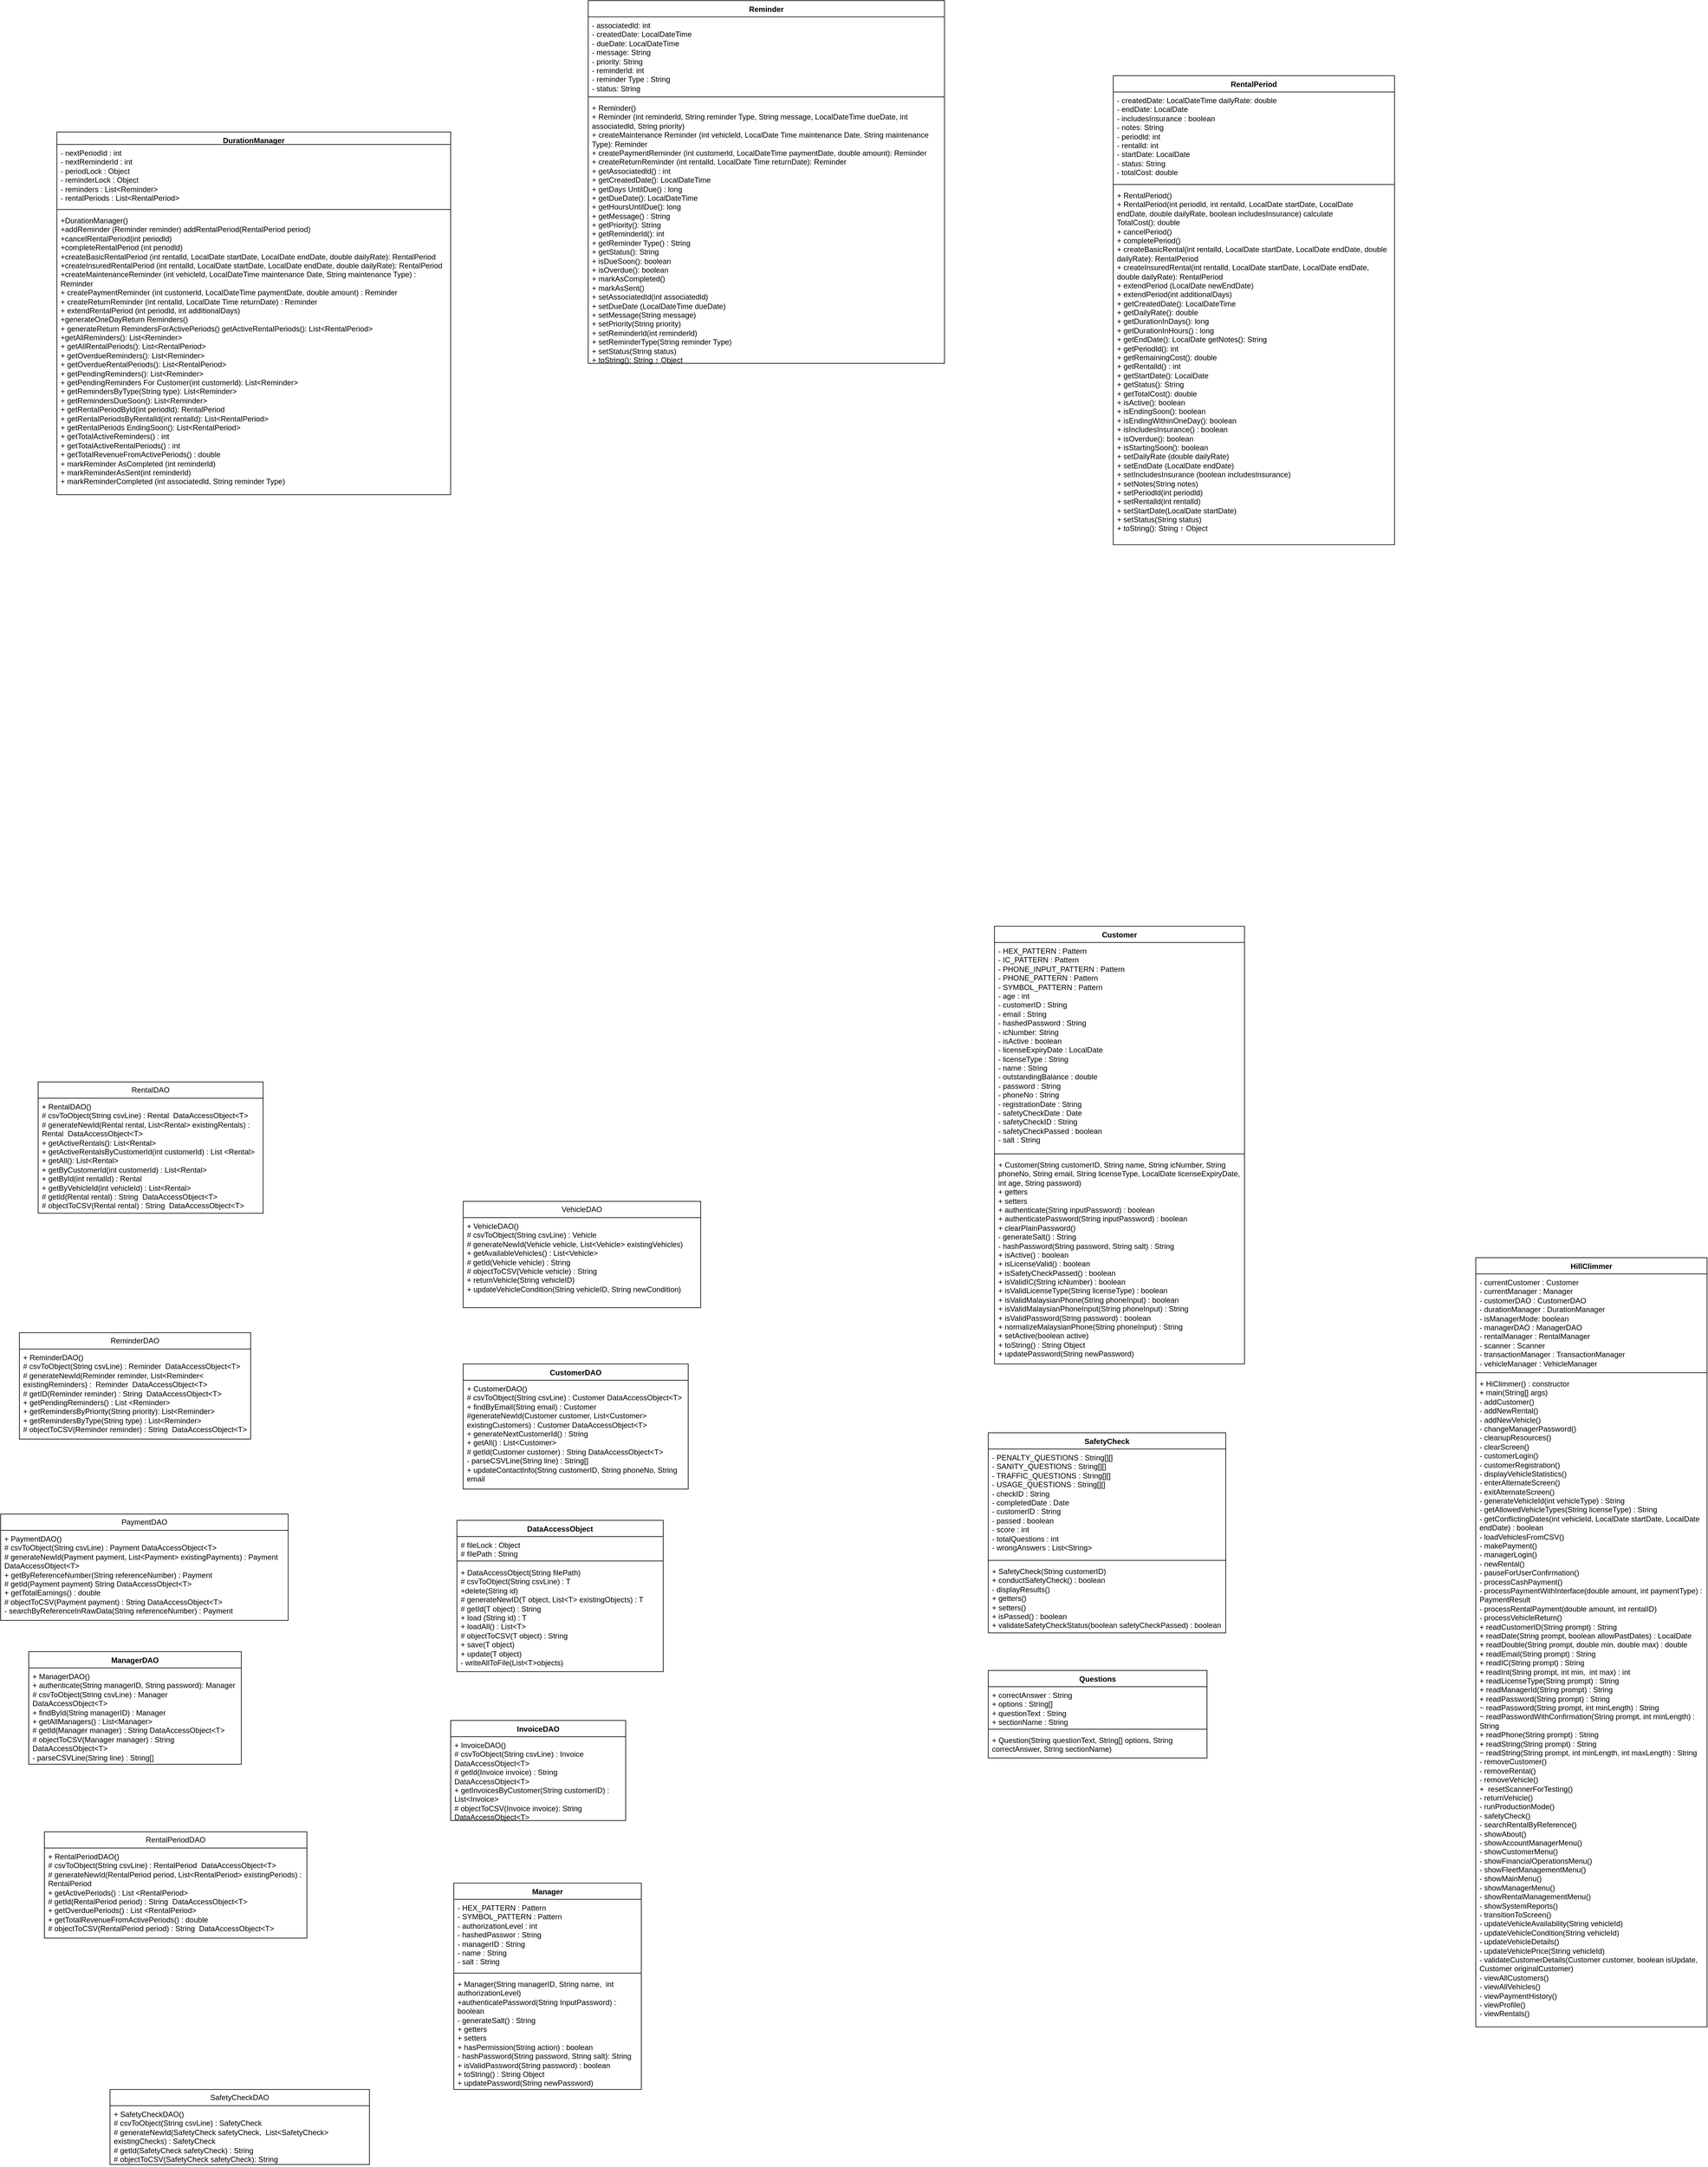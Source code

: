 <mxfile version="28.2.3">
  <diagram name="Page-1" id="KUWia0mi56MD-sfbcHVG">
    <mxGraphModel dx="4313" dy="4135" grid="1" gridSize="10" guides="1" tooltips="1" connect="1" arrows="1" fold="1" page="1" pageScale="1" pageWidth="850" pageHeight="1100" math="0" shadow="0">
      <root>
        <mxCell id="0" />
        <mxCell id="1" parent="0" />
        <mxCell id="KkSQwusm3BORoXdPYHce-2" value="HillClimmer" style="swimlane;fontStyle=1;align=center;verticalAlign=top;childLayout=stackLayout;horizontal=1;startSize=26;horizontalStack=0;resizeParent=1;resizeParentMax=0;resizeLast=0;collapsible=1;marginBottom=0;whiteSpace=wrap;html=1;" parent="1" vertex="1">
          <mxGeometry x="60" y="50" width="370" height="1230" as="geometry" />
        </mxCell>
        <mxCell id="KkSQwusm3BORoXdPYHce-3" value="- currentCustomer : Customer&lt;br&gt;- currentManager : Manager&lt;br&gt;- customerDAO : CustomerDAO&lt;div&gt;- durationManager : DurationManager&lt;br&gt;- isManagerMode: boolean&lt;br&gt;- managerDAO : ManagerDAO&lt;br&gt;- rentalManager : RentalManager&lt;br&gt;- scanner : Scanner&lt;br&gt;- transactionManager : TransactionManager&lt;br&gt;- vehicleManager : VehicleManager&lt;br&gt;&lt;br&gt;&lt;div&gt;&lt;br&gt;&lt;/div&gt;&lt;/div&gt;" style="text;strokeColor=none;fillColor=none;align=left;verticalAlign=top;spacingLeft=4;spacingRight=4;overflow=hidden;rotatable=0;points=[[0,0.5],[1,0.5]];portConstraint=eastwest;whiteSpace=wrap;html=1;" parent="KkSQwusm3BORoXdPYHce-2" vertex="1">
          <mxGeometry y="26" width="370" height="154" as="geometry" />
        </mxCell>
        <mxCell id="KkSQwusm3BORoXdPYHce-4" value="" style="line;strokeWidth=1;fillColor=none;align=left;verticalAlign=middle;spacingTop=-1;spacingLeft=3;spacingRight=3;rotatable=0;labelPosition=right;points=[];portConstraint=eastwest;strokeColor=inherit;" parent="KkSQwusm3BORoXdPYHce-2" vertex="1">
          <mxGeometry y="180" width="370" height="8" as="geometry" />
        </mxCell>
        <mxCell id="KkSQwusm3BORoXdPYHce-5" value="+ HiClimmer() : constructor&lt;br&gt;+ main(String[] args)&lt;br&gt;- addCustomer()&lt;br&gt;- addNewRental()&lt;br&gt;- addNewVehicle()&lt;br&gt;- changeManagerPassword()&lt;br&gt;- cleanupResources()&lt;br&gt;- clearScreen()&lt;br&gt;- customerLogin()&lt;br&gt;- customerRegistration()&lt;br&gt;- displayVehicleStatistics()&lt;br&gt;- enterAlternateScreen()&lt;br&gt;- exitAlternateScreen()&lt;br&gt;- generateVehicleId(int vehicleType) : String&lt;br&gt;- getAllowedVehicleTypes(String licenseType) : String&lt;br&gt;- getConflictingDates(int vehicleId, LocalDate startDate, LocalDate endDate) : boolean&lt;br&gt;- loadVehiclesFromCSV()&lt;br&gt;- makePayment()&lt;br&gt;- managerLogin()&lt;br&gt;- newRental()&lt;br&gt;- pauseForUserConfirmation()&lt;br&gt;- processCashPayment()&lt;br&gt;- processPaymentWithInterface(double amount, int paymentType) : PaymentResult&lt;br&gt;- processRentalPayment(double amount, int rentalID)&lt;br&gt;- processVehicleReturn()&lt;br&gt;+ readCustomerID(String prompt) : String&lt;br&gt;+ readDate(String prompt, boolean allowPastDates) : LocalDate&lt;br&gt;+ readDouble(String prompt, double min, double max) : double&lt;br&gt;+ readEmail(String prompt) : String&lt;br&gt;+ readIC(String prompt) : String&lt;br&gt;+ readInt(String prompt, int min,&amp;nbsp; int max) : int&lt;br&gt;+ readLicenseType(String prompt) : String&lt;br&gt;+ readManagerId(String prompt) : String&lt;br&gt;+ readPassword(String prompt) : String&lt;br&gt;~ readPassword(String prompt, int minLength) : String&lt;br&gt;~ readPasswordWithConfirmation(String prompt, int minLength) : String&lt;br&gt;+ readPhone(String prompt) : String&lt;br&gt;+ readString(String prompt) : String&lt;br&gt;~ readString(String prompt, int minLength, int maxLength) : String&lt;br&gt;- removeCustomer()&lt;br&gt;- removeRental()&lt;br&gt;- removeVehicle()&lt;br&gt;+&amp;nbsp; resetScannerForTesting()&lt;br&gt;- returnVehicle()&lt;br&gt;- runProductionMode()&lt;br&gt;- safetyCheck()&lt;br&gt;- searchRentalByReference()&lt;br&gt;- showAbout()&lt;br&gt;- showAccountManagerMenu()&lt;br&gt;- showCustomerMenu()&lt;br&gt;- showFinancialOperationsMenu()&lt;br&gt;- showFleetManagementMenu()&lt;br&gt;- showMainMenu()&lt;br&gt;- showManagerMenu()&lt;br&gt;- showRentalManagementMenu()&lt;br&gt;- showSystemReports()&lt;br&gt;- transitionToScreen()&lt;br&gt;- updateVehicleAvailability(String vehicleId)&lt;br&gt;- updateVehicleCondition(String vehicleId)&lt;br&gt;- updateVehicleDetails()&lt;br&gt;- updateVehiclePrice(String vehicleId)&lt;br&gt;- validateCustomerDetails(Customer customer, boolean isUpdate, Customer originalCustomer)&lt;br&gt;- viewAllCustomers()&lt;br&gt;- viewAllVehicles()&lt;br&gt;- viewPaymentHistory()&lt;br&gt;- viewProfile()&lt;br&gt;- viewRentals()" style="text;strokeColor=none;fillColor=none;align=left;verticalAlign=top;spacingLeft=4;spacingRight=4;overflow=hidden;rotatable=0;points=[[0,0.5],[1,0.5]];portConstraint=eastwest;whiteSpace=wrap;html=1;" parent="KkSQwusm3BORoXdPYHce-2" vertex="1">
          <mxGeometry y="188" width="370" height="1042" as="geometry" />
        </mxCell>
        <mxCell id="1-GLfwU_gdSAN0xT_Nue-1" value="Customer" style="swimlane;fontStyle=1;align=center;verticalAlign=top;childLayout=stackLayout;horizontal=1;startSize=26;horizontalStack=0;resizeParent=1;resizeParentMax=0;resizeLast=0;collapsible=1;marginBottom=0;whiteSpace=wrap;html=1;" parent="1" vertex="1">
          <mxGeometry x="-710" y="-480" width="400" height="700" as="geometry" />
        </mxCell>
        <mxCell id="1-GLfwU_gdSAN0xT_Nue-2" value="- HEX_PATTERN : Pattern&lt;br&gt;- IC_PATTERN : Pattern&lt;br&gt;- PHONE_INPUT_PATTERN : Pattern&lt;br&gt;- PHONE_PATTERN : Pattern&lt;br&gt;- SYMBOL_PATTERN : Pattern&lt;br&gt;- age : int&lt;br&gt;- customerID : String&lt;br&gt;- email : String&lt;br&gt;- hashedPassword : String&lt;br&gt;- icNumber: String&lt;br&gt;- isActive : boolean&lt;br&gt;- licenseExpiryDate : LocalDate&lt;br&gt;- licenseType : String&lt;br&gt;- name : String&lt;br&gt;- outstandingBalance : double&lt;br&gt;- password : String&lt;br&gt;- phoneNo : String&lt;br&gt;- registrationDate : String&lt;br&gt;- safetyCheckDate : Date&lt;br&gt;- safetyCheckID : String&lt;br&gt;- safetyCheckPassed : boolean&lt;br&gt;- salt : String" style="text;strokeColor=none;fillColor=none;align=left;verticalAlign=top;spacingLeft=4;spacingRight=4;overflow=hidden;rotatable=0;points=[[0,0.5],[1,0.5]];portConstraint=eastwest;whiteSpace=wrap;html=1;" parent="1-GLfwU_gdSAN0xT_Nue-1" vertex="1">
          <mxGeometry y="26" width="400" height="334" as="geometry" />
        </mxCell>
        <mxCell id="1-GLfwU_gdSAN0xT_Nue-3" value="" style="line;strokeWidth=1;fillColor=none;align=left;verticalAlign=middle;spacingTop=-1;spacingLeft=3;spacingRight=3;rotatable=0;labelPosition=right;points=[];portConstraint=eastwest;strokeColor=inherit;" parent="1-GLfwU_gdSAN0xT_Nue-1" vertex="1">
          <mxGeometry y="360" width="400" height="8" as="geometry" />
        </mxCell>
        <mxCell id="1-GLfwU_gdSAN0xT_Nue-4" value="+ Customer(String customerID, String name, String icNumber, String phoneNo, String email, String licenseType, LocalDate licenseExpiryDate, int age, String password)&lt;br&gt;+ getters&lt;br&gt;+ setters&lt;br&gt;+ authenticate(String inputPassword) : boolean&lt;br&gt;+ authenticatePassword(String inputPassword) : boolean&lt;br&gt;+ clearPlainPassword()&lt;br&gt;- generateSalt() : String&lt;br&gt;- hashPassword(String password, String salt) : String&lt;br&gt;+ isActive() : boolean&lt;br&gt;+ isLicenseValid() : boolean&lt;br&gt;+ isSafetyCheckPassed() : boolean&lt;br&gt;+ isValidIC(String icNumber) : boolean&lt;div&gt;+ isValidLicenseType(String licenseType) : boolean&lt;br&gt;+ isValidMalaysianPhone(String phoneInput) : boolean&lt;br&gt;+ isValidMalaysianPhoneInput(String phoneInput) : String&lt;br&gt;+ isValidPassword(String password) : boolean&lt;br&gt;+ normalizeMalaysianPhone(String phoneInput) : String&lt;br&gt;+ setActive(boolean active)&lt;br&gt;+ toString() : String Object&lt;br&gt;+ updatePassword(String newPassword)&lt;br&gt;&lt;br&gt;&lt;br&gt;&lt;/div&gt;" style="text;strokeColor=none;fillColor=none;align=left;verticalAlign=top;spacingLeft=4;spacingRight=4;overflow=hidden;rotatable=0;points=[[0,0.5],[1,0.5]];portConstraint=eastwest;whiteSpace=wrap;html=1;" parent="1-GLfwU_gdSAN0xT_Nue-1" vertex="1">
          <mxGeometry y="368" width="400" height="332" as="geometry" />
        </mxCell>
        <mxCell id="1-GLfwU_gdSAN0xT_Nue-5" value="SafetyCheck" style="swimlane;fontStyle=1;align=center;verticalAlign=top;childLayout=stackLayout;horizontal=1;startSize=26;horizontalStack=0;resizeParent=1;resizeParentMax=0;resizeLast=0;collapsible=1;marginBottom=0;whiteSpace=wrap;html=1;" parent="1" vertex="1">
          <mxGeometry x="-720" y="330" width="380" height="320" as="geometry" />
        </mxCell>
        <mxCell id="1-GLfwU_gdSAN0xT_Nue-6" value="- PENALTY_QUESTIONS : String[][]&lt;br&gt;- SANITY_QUESTIONS : String[][]&lt;br&gt;- TRAFFIC_QUESTIONS : String[][]&lt;br&gt;- USAGE_QUESTIONS : String[][]&lt;br&gt;- checkID : String&lt;br&gt;- completedDate : Date&lt;br&gt;- customerID : String&lt;br&gt;- passed : boolean&lt;br&gt;- score : int&lt;br&gt;- totalQuestions : int&lt;br&gt;- wrongAnswers : List&amp;lt;String&amp;gt;&lt;div&gt;&lt;br/&gt;&lt;/div&gt;" style="text;strokeColor=none;fillColor=none;align=left;verticalAlign=top;spacingLeft=4;spacingRight=4;overflow=hidden;rotatable=0;points=[[0,0.5],[1,0.5]];portConstraint=eastwest;whiteSpace=wrap;html=1;" parent="1-GLfwU_gdSAN0xT_Nue-5" vertex="1">
          <mxGeometry y="26" width="380" height="174" as="geometry" />
        </mxCell>
        <mxCell id="1-GLfwU_gdSAN0xT_Nue-7" value="" style="line;strokeWidth=1;fillColor=none;align=left;verticalAlign=middle;spacingTop=-1;spacingLeft=3;spacingRight=3;rotatable=0;labelPosition=right;points=[];portConstraint=eastwest;strokeColor=inherit;" parent="1-GLfwU_gdSAN0xT_Nue-5" vertex="1">
          <mxGeometry y="200" width="380" height="8" as="geometry" />
        </mxCell>
        <mxCell id="1-GLfwU_gdSAN0xT_Nue-8" value="+ SafetyCheck(String customerID)&lt;br&gt;+ conductSafetyCheck() : boolean&lt;br&gt;- displayResults()&lt;br&gt;+ getters()&lt;br&gt;+ setters()&lt;br&gt;+ isPassed() : boolean&lt;br&gt;+ validateSafetyCheckStatus(boolean safetyCheckPassed) : boolean&lt;br&gt;&lt;br&gt;&lt;div&gt;&lt;br&gt;&lt;/div&gt;" style="text;strokeColor=none;fillColor=none;align=left;verticalAlign=top;spacingLeft=4;spacingRight=4;overflow=hidden;rotatable=0;points=[[0,0.5],[1,0.5]];portConstraint=eastwest;whiteSpace=wrap;html=1;" parent="1-GLfwU_gdSAN0xT_Nue-5" vertex="1">
          <mxGeometry y="208" width="380" height="112" as="geometry" />
        </mxCell>
        <mxCell id="1-GLfwU_gdSAN0xT_Nue-9" value="Questions" style="swimlane;fontStyle=1;align=center;verticalAlign=top;childLayout=stackLayout;horizontal=1;startSize=26;horizontalStack=0;resizeParent=1;resizeParentMax=0;resizeLast=0;collapsible=1;marginBottom=0;whiteSpace=wrap;html=1;" parent="1" vertex="1">
          <mxGeometry x="-720" y="710" width="350" height="140" as="geometry" />
        </mxCell>
        <mxCell id="1-GLfwU_gdSAN0xT_Nue-10" value="+ correctAnswer : String&lt;br&gt;+ options : String[]&lt;br&gt;+ questionText : String&lt;br&gt;+ sectionName : String&lt;br&gt;&lt;div&gt;&lt;br&gt;&lt;/div&gt;" style="text;strokeColor=none;fillColor=none;align=left;verticalAlign=top;spacingLeft=4;spacingRight=4;overflow=hidden;rotatable=0;points=[[0,0.5],[1,0.5]];portConstraint=eastwest;whiteSpace=wrap;html=1;" parent="1-GLfwU_gdSAN0xT_Nue-9" vertex="1">
          <mxGeometry y="26" width="350" height="64" as="geometry" />
        </mxCell>
        <mxCell id="1-GLfwU_gdSAN0xT_Nue-11" value="" style="line;strokeWidth=1;fillColor=none;align=left;verticalAlign=middle;spacingTop=-1;spacingLeft=3;spacingRight=3;rotatable=0;labelPosition=right;points=[];portConstraint=eastwest;strokeColor=inherit;" parent="1-GLfwU_gdSAN0xT_Nue-9" vertex="1">
          <mxGeometry y="90" width="350" height="8" as="geometry" />
        </mxCell>
        <mxCell id="1-GLfwU_gdSAN0xT_Nue-12" value="+ Question(String questionText, String[] options, String correctAnswer, String sectionName)" style="text;strokeColor=none;fillColor=none;align=left;verticalAlign=top;spacingLeft=4;spacingRight=4;overflow=hidden;rotatable=0;points=[[0,0.5],[1,0.5]];portConstraint=eastwest;whiteSpace=wrap;html=1;" parent="1-GLfwU_gdSAN0xT_Nue-9" vertex="1">
          <mxGeometry y="98" width="350" height="42" as="geometry" />
        </mxCell>
        <mxCell id="6XG5QplGx-Yt1XKf_cvf-1" value="CustomerDAO" style="swimlane;fontStyle=1;align=center;verticalAlign=top;childLayout=stackLayout;horizontal=1;startSize=26;horizontalStack=0;resizeParent=1;resizeParentMax=0;resizeLast=0;collapsible=1;marginBottom=0;whiteSpace=wrap;html=1;" vertex="1" parent="1">
          <mxGeometry x="-1560" y="220" width="360" height="200" as="geometry" />
        </mxCell>
        <mxCell id="6XG5QplGx-Yt1XKf_cvf-4" value="+ CustomerDAO()&lt;br&gt;# csvToObject(String csvLine) : Customer DataAccessObject&amp;lt;T&amp;gt;&lt;br&gt;+ findByEmail(String email) : Customer&lt;br&gt;#generateNewId(Customer customer, List&amp;lt;Customer&amp;gt; existingCustomers) : Customer DataAccessObject&amp;lt;T&amp;gt;&lt;br&gt;+ generateNextCustomerId() : String&lt;br&gt;+ getAll() : List&amp;lt;Customer&amp;gt;&lt;br&gt;# getId(Customer customer) : String DataAccessObject&amp;lt;T&amp;gt;&lt;br&gt;- parseCSVLine(String line) : String[]&lt;br&gt;+ updateContactInfo(String customerID, String phoneNo, String email" style="text;strokeColor=none;fillColor=none;align=left;verticalAlign=top;spacingLeft=4;spacingRight=4;overflow=hidden;rotatable=0;points=[[0,0.5],[1,0.5]];portConstraint=eastwest;whiteSpace=wrap;html=1;" vertex="1" parent="6XG5QplGx-Yt1XKf_cvf-1">
          <mxGeometry y="26" width="360" height="174" as="geometry" />
        </mxCell>
        <mxCell id="6XG5QplGx-Yt1XKf_cvf-5" value="DataAccessObject" style="swimlane;fontStyle=1;align=center;verticalAlign=top;childLayout=stackLayout;horizontal=1;startSize=26;horizontalStack=0;resizeParent=1;resizeParentMax=0;resizeLast=0;collapsible=1;marginBottom=0;whiteSpace=wrap;html=1;" vertex="1" parent="1">
          <mxGeometry x="-1570" y="470" width="330" height="242" as="geometry" />
        </mxCell>
        <mxCell id="6XG5QplGx-Yt1XKf_cvf-6" value="# fileLock : Object&lt;br&gt;# filePath : String" style="text;strokeColor=none;fillColor=none;align=left;verticalAlign=top;spacingLeft=4;spacingRight=4;overflow=hidden;rotatable=0;points=[[0,0.5],[1,0.5]];portConstraint=eastwest;whiteSpace=wrap;html=1;" vertex="1" parent="6XG5QplGx-Yt1XKf_cvf-5">
          <mxGeometry y="26" width="330" height="34" as="geometry" />
        </mxCell>
        <mxCell id="6XG5QplGx-Yt1XKf_cvf-7" value="" style="line;strokeWidth=1;fillColor=none;align=left;verticalAlign=middle;spacingTop=-1;spacingLeft=3;spacingRight=3;rotatable=0;labelPosition=right;points=[];portConstraint=eastwest;strokeColor=inherit;" vertex="1" parent="6XG5QplGx-Yt1XKf_cvf-5">
          <mxGeometry y="60" width="330" height="10" as="geometry" />
        </mxCell>
        <mxCell id="6XG5QplGx-Yt1XKf_cvf-8" value="+ DataAccessObject(String filePath)&lt;br&gt;# csvToObject(String csvLine) : T&lt;br&gt;+delete(String id)&lt;br&gt;# generateNewID(T object, List&amp;lt;T&amp;gt; existingObjects) : T&lt;br&gt;# getId(T object) : String&lt;br&gt;+ load (String id) : T&lt;br&gt;&lt;div&gt;+ loadAll() : List&amp;lt;T&amp;gt;&lt;br&gt;# objectToCSV(T object) : String&lt;br&gt;+ save(T object)&lt;br&gt;+ update(T object)&lt;br&gt;- writeAllToFile(List&amp;lt;T&amp;gt;objects)&lt;/div&gt;" style="text;strokeColor=none;fillColor=none;align=left;verticalAlign=top;spacingLeft=4;spacingRight=4;overflow=hidden;rotatable=0;points=[[0,0.5],[1,0.5]];portConstraint=eastwest;whiteSpace=wrap;html=1;" vertex="1" parent="6XG5QplGx-Yt1XKf_cvf-5">
          <mxGeometry y="70" width="330" height="172" as="geometry" />
        </mxCell>
        <mxCell id="6XG5QplGx-Yt1XKf_cvf-9" value="InvoiceDAO" style="swimlane;fontStyle=1;align=center;verticalAlign=top;childLayout=stackLayout;horizontal=1;startSize=26;horizontalStack=0;resizeParent=1;resizeParentMax=0;resizeLast=0;collapsible=1;marginBottom=0;whiteSpace=wrap;html=1;" vertex="1" parent="1">
          <mxGeometry x="-1580" y="790" width="280" height="160" as="geometry" />
        </mxCell>
        <mxCell id="6XG5QplGx-Yt1XKf_cvf-10" value="+ InvoiceDAO()&lt;br&gt;# csvToObject(String csvLine) : Invoice DataAccessObject&amp;lt;T&amp;gt;&lt;br&gt;# getId(Invoice invoice) : String DataAccessObject&amp;lt;T&amp;gt;&lt;br&gt;+ getInvoicesByCustomer(String customerID) : List&amp;lt;Invoice&amp;gt;&amp;nbsp;&lt;div&gt;# objectToCSV(Invoice invoice): String DataAccessObject&amp;lt;T&amp;gt;&lt;/div&gt;" style="text;strokeColor=none;fillColor=none;align=left;verticalAlign=top;spacingLeft=4;spacingRight=4;overflow=hidden;rotatable=0;points=[[0,0.5],[1,0.5]];portConstraint=eastwest;whiteSpace=wrap;html=1;" vertex="1" parent="6XG5QplGx-Yt1XKf_cvf-9">
          <mxGeometry y="26" width="280" height="134" as="geometry" />
        </mxCell>
        <mxCell id="6XG5QplGx-Yt1XKf_cvf-13" value="Manager" style="swimlane;fontStyle=1;align=center;verticalAlign=top;childLayout=stackLayout;horizontal=1;startSize=26;horizontalStack=0;resizeParent=1;resizeParentMax=0;resizeLast=0;collapsible=1;marginBottom=0;whiteSpace=wrap;html=1;" vertex="1" parent="1">
          <mxGeometry x="-1575" y="1050" width="300" height="330" as="geometry" />
        </mxCell>
        <mxCell id="6XG5QplGx-Yt1XKf_cvf-14" value="- HEX_PATTERN : Pattern&lt;br&gt;- SYMBOL_PATTERN : Pattern&lt;br&gt;- authorizationLevel : int&lt;br&gt;- hashedPasswor : String&lt;br&gt;- managerID : String&lt;br&gt;- name : String&lt;br&gt;- salt : String" style="text;strokeColor=none;fillColor=none;align=left;verticalAlign=top;spacingLeft=4;spacingRight=4;overflow=hidden;rotatable=0;points=[[0,0.5],[1,0.5]];portConstraint=eastwest;whiteSpace=wrap;html=1;" vertex="1" parent="6XG5QplGx-Yt1XKf_cvf-13">
          <mxGeometry y="26" width="300" height="114" as="geometry" />
        </mxCell>
        <mxCell id="6XG5QplGx-Yt1XKf_cvf-15" value="" style="line;strokeWidth=1;fillColor=none;align=left;verticalAlign=middle;spacingTop=-1;spacingLeft=3;spacingRight=3;rotatable=0;labelPosition=right;points=[];portConstraint=eastwest;strokeColor=inherit;" vertex="1" parent="6XG5QplGx-Yt1XKf_cvf-13">
          <mxGeometry y="140" width="300" height="8" as="geometry" />
        </mxCell>
        <mxCell id="6XG5QplGx-Yt1XKf_cvf-16" value="+ Manager(String managerID, String name,&amp;nbsp; int authorizationLevel)&lt;br&gt;+authenticatePassword(String InputPassword) : boolean&lt;br&gt;- generateSalt() : String&lt;br&gt;+ getters&lt;br&gt;+ setters&lt;br&gt;+ hasPermission(String action) : boolean&lt;br&gt;- hashPassword(String password, String salt): String&lt;br&gt;+ isValidPassword(String password) : boolean&lt;br&gt;+ toString() : String Object&lt;br&gt;+ updatePassword(String newPassword)" style="text;strokeColor=none;fillColor=none;align=left;verticalAlign=top;spacingLeft=4;spacingRight=4;overflow=hidden;rotatable=0;points=[[0,0.5],[1,0.5]];portConstraint=eastwest;whiteSpace=wrap;html=1;" vertex="1" parent="6XG5QplGx-Yt1XKf_cvf-13">
          <mxGeometry y="148" width="300" height="182" as="geometry" />
        </mxCell>
        <mxCell id="6XG5QplGx-Yt1XKf_cvf-17" value="ManagerDAO" style="swimlane;fontStyle=1;align=center;verticalAlign=top;childLayout=stackLayout;horizontal=1;startSize=26;horizontalStack=0;resizeParent=1;resizeParentMax=0;resizeLast=0;collapsible=1;marginBottom=0;whiteSpace=wrap;html=1;" vertex="1" parent="1">
          <mxGeometry x="-2255" y="680" width="340" height="180" as="geometry" />
        </mxCell>
        <mxCell id="6XG5QplGx-Yt1XKf_cvf-18" value="+ ManagerDAO()&lt;br&gt;+ authenticate(String managerID, String password): Manager&lt;br&gt;# csvToObject(String csvLine) : Manager DataAccessObject&amp;lt;T&amp;gt;&lt;br&gt;+ findById(String managerID) : Manager&lt;br&gt;+ getAllManagers() : List&amp;lt;Manager&amp;gt;&lt;br&gt;# getId(Manager manager) : String DataAccessObject&amp;lt;T&amp;gt;&lt;br&gt;# objectToCSV(Manager manager) : String DataAccessObject&amp;lt;T&amp;gt;&lt;br&gt;- parseCSVLine(String line) : String[]" style="text;strokeColor=none;fillColor=none;align=left;verticalAlign=top;spacingLeft=4;spacingRight=4;overflow=hidden;rotatable=0;points=[[0,0.5],[1,0.5]];portConstraint=eastwest;whiteSpace=wrap;html=1;" vertex="1" parent="6XG5QplGx-Yt1XKf_cvf-17">
          <mxGeometry y="26" width="340" height="154" as="geometry" />
        </mxCell>
        <mxCell id="6XG5QplGx-Yt1XKf_cvf-21" value="PaymentDAO" style="swimlane;fontStyle=0;childLayout=stackLayout;horizontal=1;startSize=26;fillColor=none;horizontalStack=0;resizeParent=1;resizeParentMax=0;resizeLast=0;collapsible=1;marginBottom=0;whiteSpace=wrap;html=1;" vertex="1" parent="1">
          <mxGeometry x="-2300" y="460" width="460" height="170" as="geometry" />
        </mxCell>
        <mxCell id="6XG5QplGx-Yt1XKf_cvf-24" value="+ PaymentDAO()&lt;br&gt;# csvToObject(String csvLine) : Payment DataAccessObject&amp;lt;T&amp;gt;&lt;br&gt;# generateNewId(Payment payment, List&amp;lt;Payment&amp;gt; existingPayments) : Payment&lt;br&gt;DataAccessObject&amp;lt;T&amp;gt;&lt;br&gt;+ getByReferenceNumber(String referenceNumber) : Payment&lt;br&gt;# getId(Payment payment) String DataAccessObject&amp;lt;T&amp;gt;&lt;br&gt;+ getTotalEarnings() : double&lt;br&gt;# objectToCSV(Payment payment) : String DataAccessObject&amp;lt;T&amp;gt;&lt;br&gt;- searchByReferenceInRawData(String referenceNumber) : Payment" style="text;strokeColor=none;fillColor=none;align=left;verticalAlign=top;spacingLeft=4;spacingRight=4;overflow=hidden;rotatable=0;points=[[0,0.5],[1,0.5]];portConstraint=eastwest;whiteSpace=wrap;html=1;" vertex="1" parent="6XG5QplGx-Yt1XKf_cvf-21">
          <mxGeometry y="26" width="460" height="144" as="geometry" />
        </mxCell>
        <mxCell id="6XG5QplGx-Yt1XKf_cvf-25" value="ReminderDAO" style="swimlane;fontStyle=0;childLayout=stackLayout;horizontal=1;startSize=26;fillColor=none;horizontalStack=0;resizeParent=1;resizeParentMax=0;resizeLast=0;collapsible=1;marginBottom=0;whiteSpace=wrap;html=1;" vertex="1" parent="1">
          <mxGeometry x="-2270" y="170" width="370" height="170" as="geometry" />
        </mxCell>
        <mxCell id="6XG5QplGx-Yt1XKf_cvf-28" value="+ ReminderDAO()&lt;br&gt;# csvToObject(String csvLine) : Reminder&amp;nbsp;&amp;nbsp;DataAccessObject&amp;lt;T&amp;gt;&lt;br&gt;# generateNewId(Reminder reminder, List&amp;lt;Reminder&amp;lt; existingReminders) :&amp;nbsp; Reminder&amp;nbsp;&amp;nbsp;DataAccessObject&amp;lt;T&amp;gt;&lt;br&gt;# getID(Reminder reminder) : String&amp;nbsp;&amp;nbsp;DataAccessObject&amp;lt;T&amp;gt;&lt;br&gt;+ getPendingReminders() : List &amp;lt;Reminder&amp;gt;&lt;br&gt;+ getRemindersByPriority(String priority): List&amp;lt;Reminder&amp;gt;&lt;br&gt;+ getRemindersByType(String type) : List&amp;lt;Reminder&amp;gt;&lt;br&gt;# objectToCSV(Reminder reminder) : String&amp;nbsp;&amp;nbsp;DataAccessObject&amp;lt;T&amp;gt;" style="text;strokeColor=none;fillColor=none;align=left;verticalAlign=top;spacingLeft=4;spacingRight=4;overflow=hidden;rotatable=0;points=[[0,0.5],[1,0.5]];portConstraint=eastwest;whiteSpace=wrap;html=1;" vertex="1" parent="6XG5QplGx-Yt1XKf_cvf-25">
          <mxGeometry y="26" width="370" height="144" as="geometry" />
        </mxCell>
        <mxCell id="6XG5QplGx-Yt1XKf_cvf-33" value="RentalDAO" style="swimlane;fontStyle=0;childLayout=stackLayout;horizontal=1;startSize=26;fillColor=none;horizontalStack=0;resizeParent=1;resizeParentMax=0;resizeLast=0;collapsible=1;marginBottom=0;whiteSpace=wrap;html=1;" vertex="1" parent="1">
          <mxGeometry x="-2240" y="-231" width="360" height="210" as="geometry" />
        </mxCell>
        <mxCell id="6XG5QplGx-Yt1XKf_cvf-36" value="+ RentalDAO()&lt;br&gt;# csvToObject(String csvLine) : Rental&amp;nbsp;&amp;nbsp;DataAccessObject&amp;lt;T&amp;gt;&lt;br&gt;# generateNewId(Rental rental, List&amp;lt;Rental&amp;gt; existingRentals) : Rental&amp;nbsp;&amp;nbsp;DataAccessObject&amp;lt;T&amp;gt;&lt;br&gt;+ getActiveRentals(): List&amp;lt;Rental&amp;gt;&lt;br&gt;+ getActiveRentalsByCustomerId(int customerId) : List &amp;lt;Rental&amp;gt;&lt;br&gt;+ getAll(): List&amp;lt;Rental&amp;gt;&lt;br&gt;+ getByCustomerId(int customerId) : List&amp;lt;Rental&amp;gt;&lt;br&gt;+ getById(int rentalId) : Rental&lt;br&gt;+ getByVehicleId(int vehicleId) : List&amp;lt;Rental&amp;gt;&lt;br&gt;# getId(Rental rental) : String&amp;nbsp;&amp;nbsp;DataAccessObject&amp;lt;T&amp;gt;&lt;br&gt;# objectToCSV(Rental rental) : String&amp;nbsp;&amp;nbsp;DataAccessObject&amp;lt;T&amp;gt;" style="text;strokeColor=none;fillColor=none;align=left;verticalAlign=top;spacingLeft=4;spacingRight=4;overflow=hidden;rotatable=0;points=[[0,0.5],[1,0.5]];portConstraint=eastwest;whiteSpace=wrap;html=1;" vertex="1" parent="6XG5QplGx-Yt1XKf_cvf-33">
          <mxGeometry y="26" width="360" height="184" as="geometry" />
        </mxCell>
        <mxCell id="6XG5QplGx-Yt1XKf_cvf-37" value="RentalPeriodDAO" style="swimlane;fontStyle=0;childLayout=stackLayout;horizontal=1;startSize=26;fillColor=none;horizontalStack=0;resizeParent=1;resizeParentMax=0;resizeLast=0;collapsible=1;marginBottom=0;whiteSpace=wrap;html=1;" vertex="1" parent="1">
          <mxGeometry x="-2230" y="968" width="420" height="170" as="geometry" />
        </mxCell>
        <mxCell id="6XG5QplGx-Yt1XKf_cvf-40" value="+ RentalPeriodDAO()&lt;br&gt;# csvToObject(String csvLine) : RentalPeriod&amp;nbsp;&amp;nbsp;DataAccessObject&amp;lt;T&amp;gt;&lt;br&gt;# generateNewId(RentalPeriod period, List&amp;lt;RentalPeriod&amp;gt; existingPeriods) : RentalPeriod&lt;br&gt;+ getActivePeriods() : List &amp;lt;RentalPeriod&amp;gt;&lt;br&gt;# getId(RentalPeriod period) : String&amp;nbsp;&amp;nbsp;DataAccessObject&amp;lt;T&amp;gt;&lt;br&gt;+ getOverduePeriods() : List &amp;lt;RentalPeriod&amp;gt;&lt;br&gt;+ getTotalRevenueFromActivePeriods() : double&lt;br&gt;# objectToCSV(RentalPeriod period) : String&amp;nbsp;&amp;nbsp;DataAccessObject&amp;lt;T&amp;gt;" style="text;strokeColor=none;fillColor=none;align=left;verticalAlign=top;spacingLeft=4;spacingRight=4;overflow=hidden;rotatable=0;points=[[0,0.5],[1,0.5]];portConstraint=eastwest;whiteSpace=wrap;html=1;" vertex="1" parent="6XG5QplGx-Yt1XKf_cvf-37">
          <mxGeometry y="26" width="420" height="144" as="geometry" />
        </mxCell>
        <mxCell id="6XG5QplGx-Yt1XKf_cvf-41" value="SafetyCheckDAO" style="swimlane;fontStyle=0;childLayout=stackLayout;horizontal=1;startSize=26;fillColor=none;horizontalStack=0;resizeParent=1;resizeParentMax=0;resizeLast=0;collapsible=1;marginBottom=0;whiteSpace=wrap;html=1;" vertex="1" parent="1">
          <mxGeometry x="-2125" y="1380" width="415" height="120" as="geometry" />
        </mxCell>
        <mxCell id="6XG5QplGx-Yt1XKf_cvf-42" value="+ SafetyCheckDAO()&lt;br&gt;# csvToObject(String csvLine) : SafetyCheck&lt;br&gt;# generateNewId(SafetyCheck safetyCheck,&amp;nbsp; List&amp;lt;SafetyCheck&amp;gt; existingChecks) : SafetyCheck&lt;div&gt;# getId(SafetyCheck safetyCheck) : String&lt;br&gt;&lt;/div&gt;&lt;div&gt;# objectToCSV(SafetyCheck safetyCheck): String&lt;/div&gt;" style="text;strokeColor=none;fillColor=none;align=left;verticalAlign=top;spacingLeft=4;spacingRight=4;overflow=hidden;rotatable=0;points=[[0,0.5],[1,0.5]];portConstraint=eastwest;whiteSpace=wrap;html=1;" vertex="1" parent="6XG5QplGx-Yt1XKf_cvf-41">
          <mxGeometry y="26" width="415" height="94" as="geometry" />
        </mxCell>
        <mxCell id="6XG5QplGx-Yt1XKf_cvf-45" value="VehicleDAO" style="swimlane;fontStyle=0;childLayout=stackLayout;horizontal=1;startSize=26;fillColor=none;horizontalStack=0;resizeParent=1;resizeParentMax=0;resizeLast=0;collapsible=1;marginBottom=0;whiteSpace=wrap;html=1;" vertex="1" parent="1">
          <mxGeometry x="-1560" y="-40" width="380" height="170" as="geometry" />
        </mxCell>
        <mxCell id="6XG5QplGx-Yt1XKf_cvf-46" value="+ VehicleDAO()&lt;br&gt;# csvToObject(String csvLine) : Vehicle&lt;br&gt;#&amp;nbsp;generateNewId(Vehicle vehicle, List&amp;lt;Vehicle&amp;gt; existingVehicles)&lt;br&gt;+ getAvailableVehicles() : List&amp;lt;Vehicle&amp;gt;&lt;br&gt;# getId(Vehicle vehicle) : String&lt;br&gt;# objectToCSV(Vehicle vehicle) : String&lt;br&gt;+ returnVehicle(String vehicleID)&lt;br&gt;+ updateVehicleCondition(String vehicleID, String newCondition)&amp;nbsp;" style="text;strokeColor=none;fillColor=none;align=left;verticalAlign=top;spacingLeft=4;spacingRight=4;overflow=hidden;rotatable=0;points=[[0,0.5],[1,0.5]];portConstraint=eastwest;whiteSpace=wrap;html=1;" vertex="1" parent="6XG5QplGx-Yt1XKf_cvf-45">
          <mxGeometry y="26" width="380" height="144" as="geometry" />
        </mxCell>
        <mxCell id="6XG5QplGx-Yt1XKf_cvf-49" value="DurationManager" style="swimlane;fontStyle=1;align=center;verticalAlign=top;childLayout=stackLayout;horizontal=1;startSize=20;horizontalStack=0;resizeParent=1;resizeParentMax=0;resizeLast=0;collapsible=1;marginBottom=0;whiteSpace=wrap;html=1;" vertex="1" parent="1">
          <mxGeometry x="-2210" y="-1750" width="630" height="580" as="geometry" />
        </mxCell>
        <mxCell id="6XG5QplGx-Yt1XKf_cvf-50" value="- nextPeriodId : int&lt;br&gt;- nextReminderId : int&lt;br&gt;- periodLock : Object&lt;br&gt;- reminderLock : Object&lt;br&gt;- reminders : List&amp;lt;Reminder&amp;gt;&lt;br&gt;- rentalPeriods : List&amp;lt;RentalPeriod&amp;gt;" style="text;strokeColor=none;fillColor=none;align=left;verticalAlign=top;spacingLeft=4;spacingRight=4;overflow=hidden;rotatable=0;points=[[0,0.5],[1,0.5]];portConstraint=eastwest;whiteSpace=wrap;html=1;" vertex="1" parent="6XG5QplGx-Yt1XKf_cvf-49">
          <mxGeometry y="20" width="630" height="100" as="geometry" />
        </mxCell>
        <mxCell id="6XG5QplGx-Yt1XKf_cvf-51" value="" style="line;strokeWidth=1;fillColor=none;align=left;verticalAlign=middle;spacingTop=-1;spacingLeft=3;spacingRight=3;rotatable=0;labelPosition=right;points=[];portConstraint=eastwest;strokeColor=inherit;" vertex="1" parent="6XG5QplGx-Yt1XKf_cvf-49">
          <mxGeometry y="120" width="630" height="8" as="geometry" />
        </mxCell>
        <mxCell id="6XG5QplGx-Yt1XKf_cvf-52" value="+DurationManager()&lt;br&gt;+addReminder (Reminder reminder) addRentalPeriod(RentalPeriod period)&lt;br&gt;+cancelRentalPeriod(int periodld)&lt;br&gt;+completeRentalPeriod (int periodld)&lt;br&gt;+createBasicRentalPeriod (int rentalld, LocalDate startDate, LocalDate endDate, double dailyRate): RentalPeriod&lt;div&gt;+createInsuredRentalPeriod (int rentalld, LocalDate startDate, LocalDate endDate, double dailyRate):&amp;nbsp;&lt;span style=&quot;background-color: transparent; color: light-dark(rgb(0, 0, 0), rgb(255, 255, 255));&quot;&gt;RentalPeriod&lt;br&gt;+createMaintenanceReminder (int vehicleld, LocalDateTime&amp;nbsp;&lt;/span&gt;&lt;span style=&quot;background-color: transparent; color: light-dark(rgb(0, 0, 0), rgb(255, 255, 255));&quot;&gt;maintenance Date, String maintenance Type) : Reminder&lt;/span&gt;&lt;/div&gt;&lt;div&gt;+ createPaymentReminder (int customerld, LocalDateTime paymentDate, double&amp;nbsp;amount) : Reminder&lt;br&gt;+ createReturnReminder (int rentalld, LocalDate Time&amp;nbsp;returnDate) : Reminder&lt;br&gt;+ extendRentalPeriod (int periodld, int additionalDays)&lt;br&gt;+generateOneDayReturn Reminders()&lt;br&gt;+ generateReturn RemindersForActivePeriods() getActiveRentalPeriods(): List&amp;lt;RentalPeriod&amp;gt;&lt;br&gt;+getAllReminders(): List&amp;lt;Reminder&amp;gt;&lt;br&gt;+ getAllRentalPeriods(): List&amp;lt;RentalPeriod&amp;gt;&lt;br&gt;+ getOverdueReminders(): List&amp;lt;Reminder&amp;gt;&lt;br&gt;+ getOverdueRentalPeriods(): List&amp;lt;RentalPeriod&amp;gt;&lt;br&gt;+ getPendingReminders(): List&amp;lt;Reminder&amp;gt;&lt;br&gt;+ getPendingReminders For Customer(int customerld): List&amp;lt;Reminder&amp;gt;&lt;br&gt;+ getRemindersByType(String type): List&amp;lt;Reminder&amp;gt;&lt;br&gt;+ getRemindersDueSoon(): List&amp;lt;Reminder&amp;gt;&lt;br&gt;+ getRentalPeriodByld(int periodld): RentalPeriod&lt;br&gt;+ getRentalPeriodsByRentalld(int rentalld): List&amp;lt;RentalPeriod&amp;gt;&lt;br&gt;+ getRentalPeriods EndingSoon(): List&amp;lt;RentalPeriod&amp;gt;&lt;br&gt;+ getTotalActiveReminders() : int&lt;br&gt;+ getTotalActiveRentalPeriods() : int&lt;br&gt;+ getTotalRevenueFromActivePeriods() : double&lt;br&gt;+ markReminder AsCompleted (int reminderld)&lt;br&gt;+ markReminderAsSent(int reminderld)&lt;br&gt;+ markReminderCompleted (int associatedld, String reminder Type)&lt;/div&gt;" style="text;strokeColor=none;fillColor=none;align=left;verticalAlign=top;spacingLeft=4;spacingRight=4;overflow=hidden;rotatable=0;points=[[0,0.5],[1,0.5]];portConstraint=eastwest;whiteSpace=wrap;html=1;" vertex="1" parent="6XG5QplGx-Yt1XKf_cvf-49">
          <mxGeometry y="128" width="630" height="452" as="geometry" />
        </mxCell>
        <mxCell id="6XG5QplGx-Yt1XKf_cvf-53" value="Reminder" style="swimlane;fontStyle=1;align=center;verticalAlign=top;childLayout=stackLayout;horizontal=1;startSize=26;horizontalStack=0;resizeParent=1;resizeParentMax=0;resizeLast=0;collapsible=1;marginBottom=0;whiteSpace=wrap;html=1;" vertex="1" parent="1">
          <mxGeometry x="-1360" y="-1960" width="570" height="580" as="geometry" />
        </mxCell>
        <mxCell id="6XG5QplGx-Yt1XKf_cvf-54" value="- associatedld: int&lt;br&gt;- createdDate: LocalDateTime&lt;br&gt;- dueDate: LocalDateTime&lt;br&gt;- message: String&lt;br&gt;- priority: String&lt;br&gt;- reminderld: int&lt;br&gt;- reminder Type : String&lt;br&gt;- status: String" style="text;strokeColor=none;fillColor=none;align=left;verticalAlign=top;spacingLeft=4;spacingRight=4;overflow=hidden;rotatable=0;points=[[0,0.5],[1,0.5]];portConstraint=eastwest;whiteSpace=wrap;html=1;" vertex="1" parent="6XG5QplGx-Yt1XKf_cvf-53">
          <mxGeometry y="26" width="570" height="124" as="geometry" />
        </mxCell>
        <mxCell id="6XG5QplGx-Yt1XKf_cvf-55" value="" style="line;strokeWidth=1;fillColor=none;align=left;verticalAlign=middle;spacingTop=-1;spacingLeft=3;spacingRight=3;rotatable=0;labelPosition=right;points=[];portConstraint=eastwest;strokeColor=inherit;" vertex="1" parent="6XG5QplGx-Yt1XKf_cvf-53">
          <mxGeometry y="150" width="570" height="8" as="geometry" />
        </mxCell>
        <mxCell id="6XG5QplGx-Yt1XKf_cvf-56" value="+ Reminder()&lt;br&gt;+ Reminder (int reminderld, String reminder Type, String message, LocalDateTime dueDate, int associatedld, String priority) &lt;br&gt;&lt;div&gt;+ createMaintenance Reminder (int vehicleld, LocalDate Time maintenance Date, String maintenance Type): Reminder&lt;br&gt;+ createPaymentReminder (int customerld, LocalDateTime paymentDate, double amount): Reminder&lt;br&gt;+ createReturnReminder (int rentalld, LocalDate Time returnDate): Reminder&lt;br&gt;+ getAssociatedld() : int&lt;br&gt;+ getCreatedDate(): LocalDateTime&lt;br&gt;+ getDays UntilDue() : long&lt;br&gt;+ getDueDate(): LocalDateTime&lt;br&gt;+ getHoursUntilDue(): long&lt;br&gt;+ getMessage() : String&lt;br&gt;+ getPriority(): String&lt;br&gt;+ getReminderld(): int&lt;br&gt;+ getReminder Type() : String&lt;br&gt;+ getStatus(): String&lt;br&gt;+ isDueSoon(): boolean&lt;br&gt;+ isOverdue(): boolean&lt;br&gt;+ markAsCompleted()&lt;br&gt;+ markAsSent()&lt;br&gt;+ setAssociatedId(int associatedld)&lt;br&gt;+ setDueDate (LocalDateTime dueDate)&lt;br&gt;+ setMessage(String message)&lt;br&gt;+ setPriority(String priority)&lt;br&gt;+ setReminderld(int reminderld)&lt;br&gt;+ setReminderType(String reminder Type)&lt;br&gt;+ setStatus(String status)&lt;br&gt;+ toString(): String ↑ Object&lt;br&gt;&lt;div&gt;&lt;br&gt;&lt;/div&gt;&lt;/div&gt;" style="text;strokeColor=none;fillColor=none;align=left;verticalAlign=top;spacingLeft=4;spacingRight=4;overflow=hidden;rotatable=0;points=[[0,0.5],[1,0.5]];portConstraint=eastwest;whiteSpace=wrap;html=1;" vertex="1" parent="6XG5QplGx-Yt1XKf_cvf-53">
          <mxGeometry y="158" width="570" height="422" as="geometry" />
        </mxCell>
        <mxCell id="6XG5QplGx-Yt1XKf_cvf-58" value="RentalPeriod" style="swimlane;fontStyle=1;align=center;verticalAlign=top;childLayout=stackLayout;horizontal=1;startSize=26;horizontalStack=0;resizeParent=1;resizeParentMax=0;resizeLast=0;collapsible=1;marginBottom=0;whiteSpace=wrap;html=1;" vertex="1" parent="1">
          <mxGeometry x="-520" y="-1840" width="450" height="750" as="geometry" />
        </mxCell>
        <mxCell id="6XG5QplGx-Yt1XKf_cvf-59" value="- createdDate: LocalDateTime dailyRate: double&lt;br&gt;- endDate: LocalDate&lt;br&gt;- includesInsurance : boolean&lt;br&gt;- notes: String&lt;br&gt;- periodld: int&lt;br&gt;- rentalld: int&lt;br&gt;- startDate: LocalDate&lt;br&gt;- status: String&lt;br&gt;- totalCost: double" style="text;strokeColor=none;fillColor=none;align=left;verticalAlign=top;spacingLeft=4;spacingRight=4;overflow=hidden;rotatable=0;points=[[0,0.5],[1,0.5]];portConstraint=eastwest;whiteSpace=wrap;html=1;" vertex="1" parent="6XG5QplGx-Yt1XKf_cvf-58">
          <mxGeometry y="26" width="450" height="144" as="geometry" />
        </mxCell>
        <mxCell id="6XG5QplGx-Yt1XKf_cvf-60" value="" style="line;strokeWidth=1;fillColor=none;align=left;verticalAlign=middle;spacingTop=-1;spacingLeft=3;spacingRight=3;rotatable=0;labelPosition=right;points=[];portConstraint=eastwest;strokeColor=inherit;" vertex="1" parent="6XG5QplGx-Yt1XKf_cvf-58">
          <mxGeometry y="170" width="450" height="8" as="geometry" />
        </mxCell>
        <mxCell id="6XG5QplGx-Yt1XKf_cvf-61" value="&lt;div class=&quot;js-append-result-card p-4 w-full&quot;&gt;&lt;div class=&quot;result-card mt-2 js-result-card-0&quot;&gt;&lt;div class=&quot;py-3 w-full js-single-img-preview border border-borderColor rounded-xl animate-fadeInTop&quot;&gt;&lt;div data-index=&quot;0&quot; class=&quot;js-result-text-area-0 max-h-24 overflow-y-auto p-4 pt-0 break-words js-show-after-result-0&quot;&gt;+ RentalPeriod()&lt;br&gt;+ RentalPeriod(int periodld, int rentalld, LocalDate startDate, LocalDate &lt;br/&gt;endDate, double dailyRate, boolean includesInsurance) calculate &lt;br/&gt;TotalCost(): double&lt;br&gt;+ cancelPeriod()&lt;br&gt;+ completePeriod()&lt;br&gt;+ createBasicRental(int rentalld, LocalDate startDate, LocalDate endDate, double dailyRate): RentalPeriod&lt;br&gt;+ createInsuredRental(int rentalld, LocalDate startDate, LocalDate endDate, double dailyRate): RentalPeriod&lt;br&gt;+ extendPeriod (LocalDate newEndDate)&lt;br&gt;+ extendPeriod(int additionalDays)&lt;br&gt;+ getCreatedDate(): LocalDateTime&lt;br&gt;+ getDailyRate(): double&lt;br&gt;+ getDurationInDays(): long&lt;br&gt;+ getDurationInHours() : long&lt;br&gt;+ getEndDate(): LocalDate getNotes(): String&lt;br&gt;+ getPeriodld(): int&lt;br&gt;+ getRemainingCost(): double&lt;br&gt;+ getRentalld() : int&lt;br&gt;+ getStartDate(): LocalDate&lt;br&gt;+ getStatus(): String&lt;br&gt;+ getTotalCost(): double&lt;br&gt;+ isActive(): boolean&lt;br&gt;+ isEndingSoon(): boolean&lt;br&gt;+ isEndingWithinOneDay(): boolean&lt;br&gt;+ isIncludesInsurance() : boolean&lt;br&gt;+ isOverdue(): boolean&lt;br&gt;+ isStartingSoon(): boolean&lt;br&gt;+ setDailyRate (double dailyRate)&lt;br&gt;+ setEndDate (LocalDate endDate)&lt;br&gt;+ setIncludesInsurance (boolean includesInsurance)&lt;br&gt;+ setNotes(String notes)&lt;br&gt;+ setPeriodld(int periodld)&lt;br&gt;+ setRentalld(int rentalld)&lt;br&gt;+ setStartDate(LocalDate startDate)&lt;br&gt;+ setStatus(String status)&lt;br&gt;+ toString(): String ↑ Object&lt;/div&gt;&lt;br/&gt;            &lt;/div&gt;&lt;br/&gt;        &lt;/div&gt;&lt;/div&gt;&lt;br/&gt;                                                                &lt;div class=&quot;w-full border-t border-[#D9D9D9]&quot;&gt;&lt;br/&gt;    &lt;div class=&quot;rounded-lg bg-[#F1F1F1] text-center feedback_section p-4 m-4&quot;&gt;&lt;br/&gt;        &lt;h3 class=&quot;text-[#161618] text-lg font-semibold close_on_form&quot;&gt;&lt;/h3&gt;&lt;/div&gt;&lt;/div&gt;" style="text;strokeColor=none;fillColor=none;align=left;verticalAlign=top;spacingLeft=4;spacingRight=4;overflow=hidden;rotatable=0;points=[[0,0.5],[1,0.5]];portConstraint=eastwest;whiteSpace=wrap;html=1;" vertex="1" parent="6XG5QplGx-Yt1XKf_cvf-58">
          <mxGeometry y="178" width="450" height="572" as="geometry" />
        </mxCell>
      </root>
    </mxGraphModel>
  </diagram>
</mxfile>
